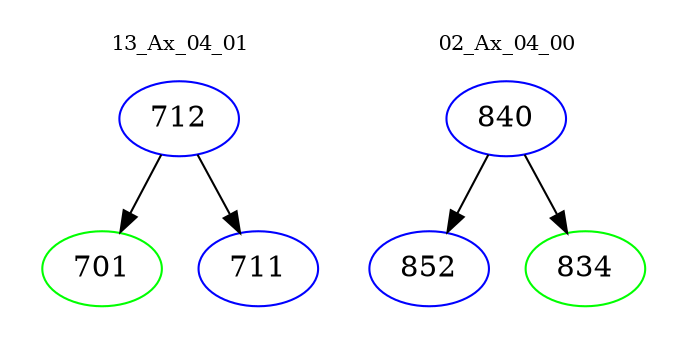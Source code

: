 digraph{
subgraph cluster_0 {
color = white
label = "13_Ax_04_01";
fontsize=10;
T0_712 [label="712", color="blue"]
T0_712 -> T0_701 [color="black"]
T0_701 [label="701", color="green"]
T0_712 -> T0_711 [color="black"]
T0_711 [label="711", color="blue"]
}
subgraph cluster_1 {
color = white
label = "02_Ax_04_00";
fontsize=10;
T1_840 [label="840", color="blue"]
T1_840 -> T1_852 [color="black"]
T1_852 [label="852", color="blue"]
T1_840 -> T1_834 [color="black"]
T1_834 [label="834", color="green"]
}
}
